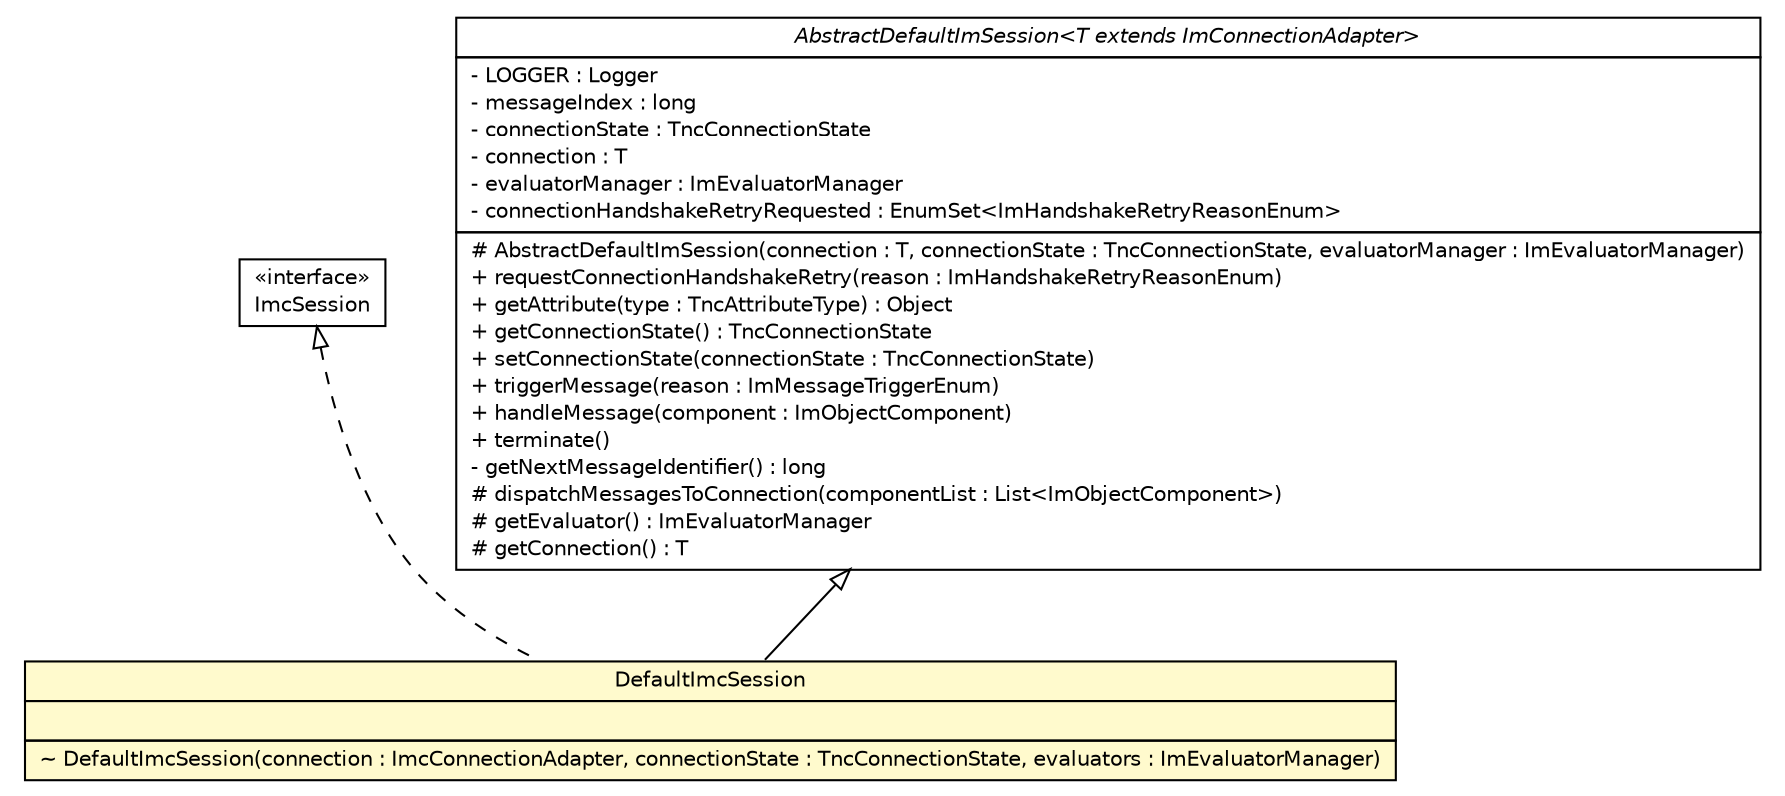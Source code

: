#!/usr/local/bin/dot
#
# Class diagram 
# Generated by UMLGraph version R5_6 (http://www.umlgraph.org/)
#

digraph G {
	edge [fontname="Helvetica",fontsize=10,labelfontname="Helvetica",labelfontsize=10];
	node [fontname="Helvetica",fontsize=10,shape=plaintext];
	nodesep=0.25;
	ranksep=0.5;
	// de.hsbremen.tc.tnc.im.session.ImcSession
	c2142 [label=<<table title="de.hsbremen.tc.tnc.im.session.ImcSession" border="0" cellborder="1" cellspacing="0" cellpadding="2" port="p" href="./ImcSession.html">
		<tr><td><table border="0" cellspacing="0" cellpadding="1">
<tr><td align="center" balign="center"> &#171;interface&#187; </td></tr>
<tr><td align="center" balign="center"> ImcSession </td></tr>
		</table></td></tr>
		</table>>, URL="./ImcSession.html", fontname="Helvetica", fontcolor="black", fontsize=10.0];
	// de.hsbremen.tc.tnc.im.session.DefaultImcSession
	c2147 [label=<<table title="de.hsbremen.tc.tnc.im.session.DefaultImcSession" border="0" cellborder="1" cellspacing="0" cellpadding="2" port="p" bgcolor="lemonChiffon" href="./DefaultImcSession.html">
		<tr><td><table border="0" cellspacing="0" cellpadding="1">
<tr><td align="center" balign="center"> DefaultImcSession </td></tr>
		</table></td></tr>
		<tr><td><table border="0" cellspacing="0" cellpadding="1">
<tr><td align="left" balign="left">  </td></tr>
		</table></td></tr>
		<tr><td><table border="0" cellspacing="0" cellpadding="1">
<tr><td align="left" balign="left"> ~ DefaultImcSession(connection : ImcConnectionAdapter, connectionState : TncConnectionState, evaluators : ImEvaluatorManager) </td></tr>
		</table></td></tr>
		</table>>, URL="./DefaultImcSession.html", fontname="Helvetica", fontcolor="black", fontsize=10.0];
	// de.hsbremen.tc.tnc.im.session.AbstractDefaultImSession<T extends de.hsbremen.tc.tnc.im.adapter.connection.ImConnectionAdapter>
	c2148 [label=<<table title="de.hsbremen.tc.tnc.im.session.AbstractDefaultImSession" border="0" cellborder="1" cellspacing="0" cellpadding="2" port="p" href="./AbstractDefaultImSession.html">
		<tr><td><table border="0" cellspacing="0" cellpadding="1">
<tr><td align="center" balign="center"><font face="Helvetica-Oblique"> AbstractDefaultImSession&lt;T extends ImConnectionAdapter&gt; </font></td></tr>
		</table></td></tr>
		<tr><td><table border="0" cellspacing="0" cellpadding="1">
<tr><td align="left" balign="left"> - LOGGER : Logger </td></tr>
<tr><td align="left" balign="left"> - messageIndex : long </td></tr>
<tr><td align="left" balign="left"> - connectionState : TncConnectionState </td></tr>
<tr><td align="left" balign="left"> - connection : T </td></tr>
<tr><td align="left" balign="left"> - evaluatorManager : ImEvaluatorManager </td></tr>
<tr><td align="left" balign="left"> - connectionHandshakeRetryRequested : EnumSet&lt;ImHandshakeRetryReasonEnum&gt; </td></tr>
		</table></td></tr>
		<tr><td><table border="0" cellspacing="0" cellpadding="1">
<tr><td align="left" balign="left"> # AbstractDefaultImSession(connection : T, connectionState : TncConnectionState, evaluatorManager : ImEvaluatorManager) </td></tr>
<tr><td align="left" balign="left"> + requestConnectionHandshakeRetry(reason : ImHandshakeRetryReasonEnum) </td></tr>
<tr><td align="left" balign="left"> + getAttribute(type : TncAttributeType) : Object </td></tr>
<tr><td align="left" balign="left"> + getConnectionState() : TncConnectionState </td></tr>
<tr><td align="left" balign="left"> + setConnectionState(connectionState : TncConnectionState) </td></tr>
<tr><td align="left" balign="left"> + triggerMessage(reason : ImMessageTriggerEnum) </td></tr>
<tr><td align="left" balign="left"> + handleMessage(component : ImObjectComponent) </td></tr>
<tr><td align="left" balign="left"> + terminate() </td></tr>
<tr><td align="left" balign="left"> - getNextMessageIdentifier() : long </td></tr>
<tr><td align="left" balign="left"> # dispatchMessagesToConnection(componentList : List&lt;ImObjectComponent&gt;) </td></tr>
<tr><td align="left" balign="left"> # getEvaluator() : ImEvaluatorManager </td></tr>
<tr><td align="left" balign="left"> # getConnection() : T </td></tr>
		</table></td></tr>
		</table>>, URL="./AbstractDefaultImSession.html", fontname="Helvetica", fontcolor="black", fontsize=10.0];
	//de.hsbremen.tc.tnc.im.session.DefaultImcSession extends de.hsbremen.tc.tnc.im.session.AbstractDefaultImSession<de.hsbremen.tc.tnc.im.adapter.connection.ImcConnectionAdapter>
	c2148:p -> c2147:p [dir=back,arrowtail=empty];
	//de.hsbremen.tc.tnc.im.session.DefaultImcSession implements de.hsbremen.tc.tnc.im.session.ImcSession
	c2142:p -> c2147:p [dir=back,arrowtail=empty,style=dashed];
}

